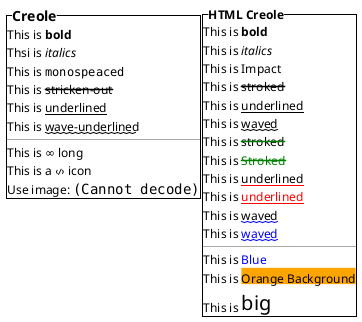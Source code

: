 @startsalt
{
    {^==Creole
        This is **bold**
        Thsi is //italics//
        This is ""monospeaced""
        This is --stricken-out--
        This is __underlined__
        This is ~~wave-underlined~~
        --test Unicode and icons--
        This is <U+221E> long
        This is a <&code> icon
        Use image: <img:logo.gif>
        ' Use online image: <img:https://github.com/yasenstar/PlantUML_in_Action/blob/main/14_salt_wireframe/14.13-14.18/logo.gif>
    } |
    {^<b>HTML Creole
        This is <b>bold</b>
        This is <i>italics</i>
        This is <font:impact>Impact</font>
        This is <s>stroked</s>
        This is <u>underlined</u>
        This is <w>waved</w>
        This is <s:green>stroked</s>
        This is <s><color:green>Stroked</color></s>
        This is <u:red>underlined</u>
        This is <u><color:red>underlined</color></u>
        This is <w:#0000FF>waved</w>
        This is <w><color::#0000FF>waved</color></w>
        -- other examples --
        This is <color:blue>Blue</color>
        This is <back:orange>Orange Background</back>
        This is <size:20>big</size>
    } |
    {} |
    {} |
    {}
}
@endsalt